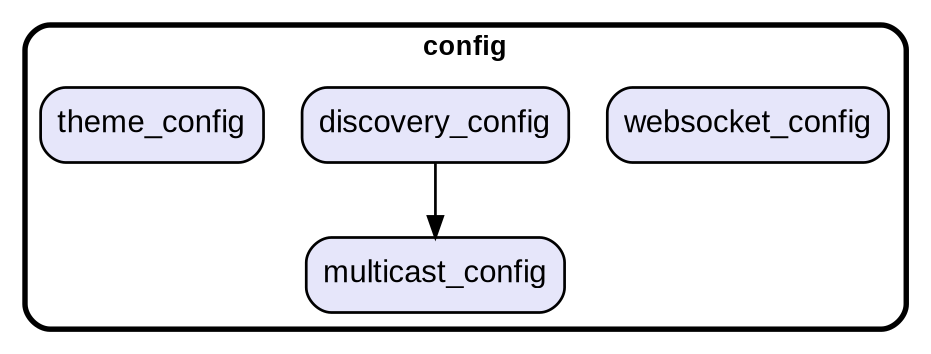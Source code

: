 digraph "" {
  graph [style=rounded fontname="Arial Black" fontsize=13 penwidth=2.6];
  node [shape=rect style="filled,rounded" fontname=Arial fontsize=15 fillcolor=Lavender penwidth=1.3];
  edge [penwidth=1.3];
  "/websocket_config.dart" [label="websocket_config"];
  "/multicast_config.dart" [label="multicast_config"];
  "/discovery_config.dart" [label="discovery_config"];
  "/theme_config.dart" [label="theme_config"];
  subgraph "cluster~" {
    label="config";
    "/websocket_config.dart";
    "/multicast_config.dart";
    "/discovery_config.dart";
    "/theme_config.dart";
  }
  "/discovery_config.dart" -> "/multicast_config.dart";
}
